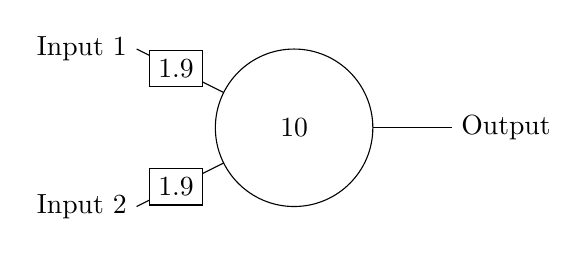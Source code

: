% !TEX root = ../main.tex
\begin{tikzpicture}

\tikzstyle{box} = [rectangle, draw, fill=white]

\coordinate (a) at (0, 0);
\coordinate (b) at (-2, 1);
\coordinate (c) at (-2, -1);
\coordinate (d) at (2, 0);

\draw (b) -- (a);
\node [box] at ($(b)!0.25!(a)$) {$1.9$};
\node[left] at (b) {Input 1};

\draw (c) -- (a);
\node [box] at ($(c)!0.25!(a)$) {$1.9$};
\node[left] at (c) {Input 2};

\draw (a) -- (d);
\node[right] at (d) {Output};

\filldraw[fill=white] (a) circle (1) node{$10$};

\end{tikzpicture}
